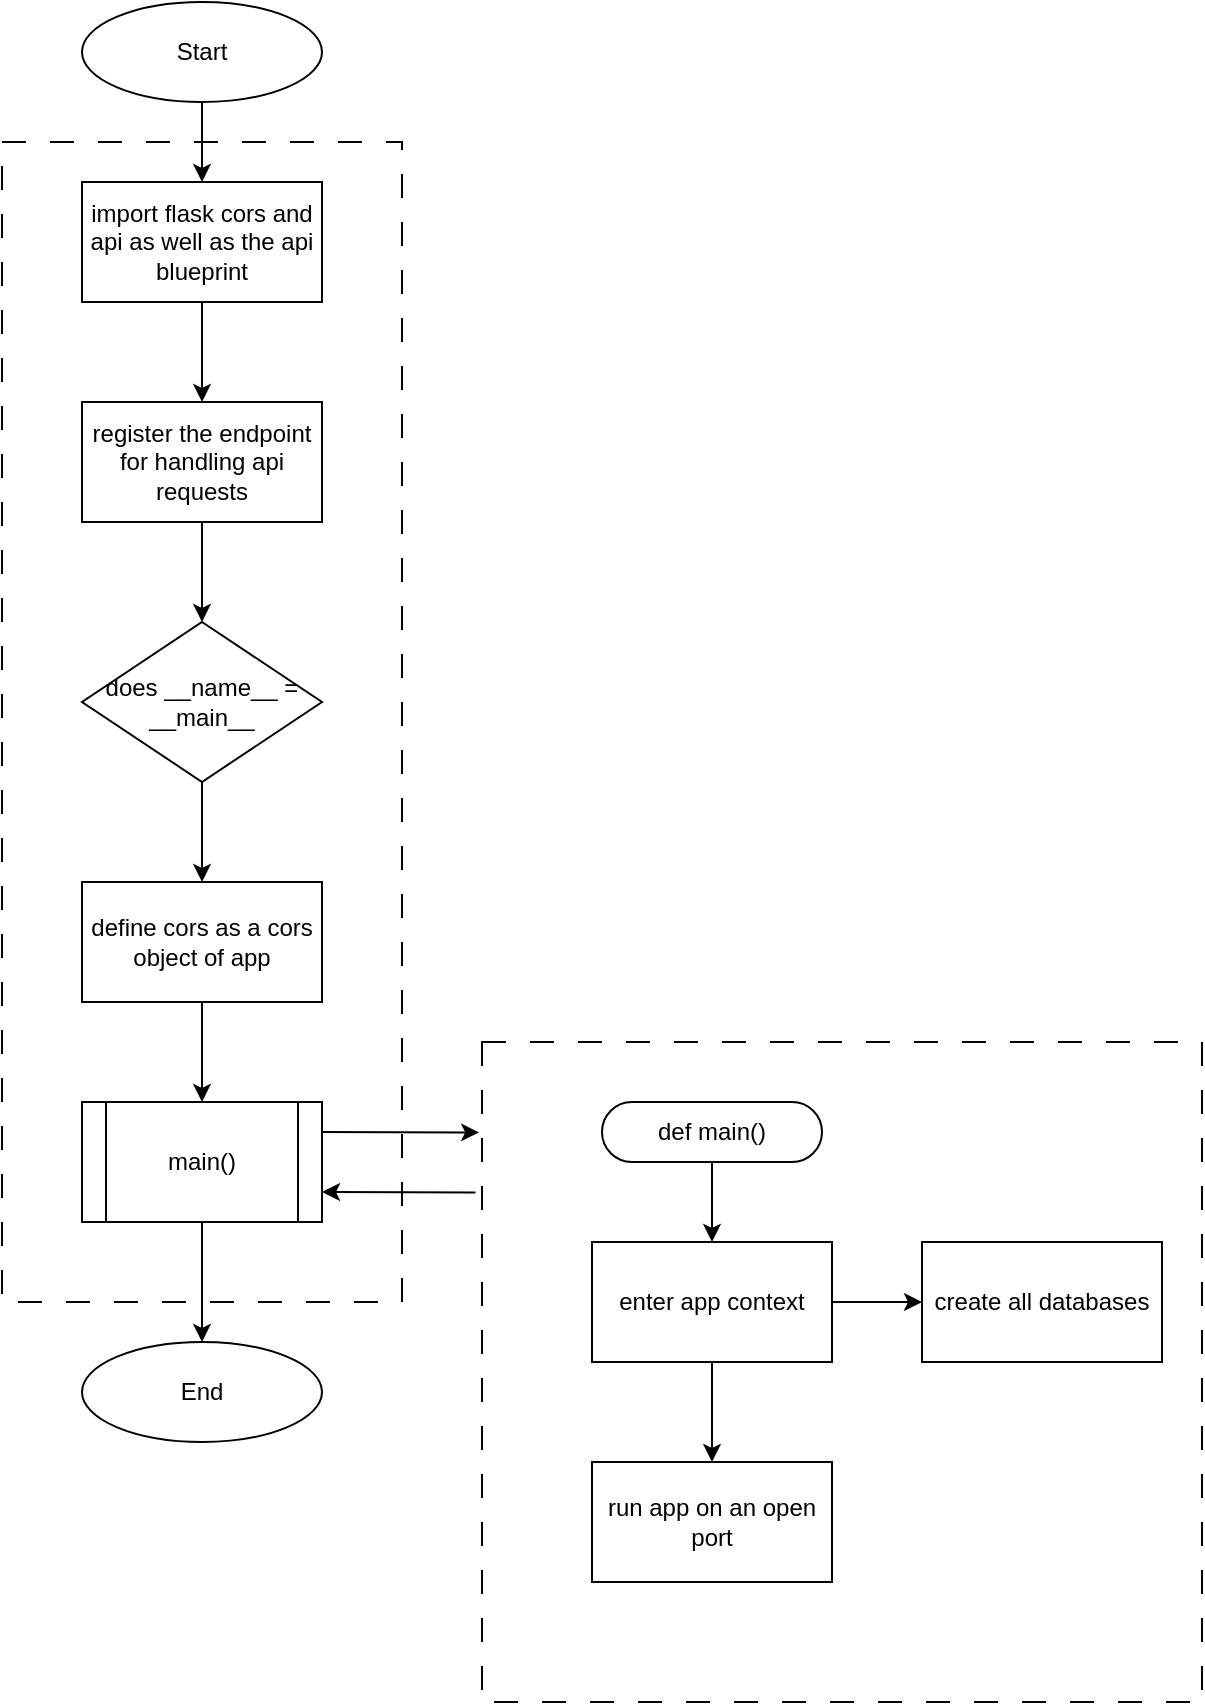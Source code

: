 <mxfile>
    <diagram id="yiXrTxEMO1423oOuJyUf" name="Page-1">
        <mxGraphModel dx="858" dy="1080" grid="1" gridSize="10" guides="1" tooltips="1" connect="1" arrows="1" fold="1" page="1" pageScale="1" pageWidth="850" pageHeight="1100" math="0" shadow="0">
            <root>
                <mxCell id="0"/>
                <mxCell id="1" parent="0"/>
                <mxCell id="26" value="" style="rounded=0;whiteSpace=wrap;html=1;dashed=1;dashPattern=12 12;" vertex="1" parent="1">
                    <mxGeometry x="280" y="550" width="360" height="330" as="geometry"/>
                </mxCell>
                <mxCell id="17" value="" style="rounded=0;whiteSpace=wrap;html=1;dashed=1;dashPattern=12 12;" vertex="1" parent="1">
                    <mxGeometry x="40" y="100" width="200" height="580" as="geometry"/>
                </mxCell>
                <mxCell id="4" value="" style="edgeStyle=none;html=1;" edge="1" parent="1" source="2" target="3">
                    <mxGeometry relative="1" as="geometry"/>
                </mxCell>
                <mxCell id="2" value="import flask cors and api as well as the api blueprint" style="rounded=0;whiteSpace=wrap;html=1;" vertex="1" parent="1">
                    <mxGeometry x="80" y="120" width="120" height="60" as="geometry"/>
                </mxCell>
                <mxCell id="9" value="" style="edgeStyle=none;html=1;" edge="1" parent="1" source="3" target="8">
                    <mxGeometry relative="1" as="geometry"/>
                </mxCell>
                <mxCell id="3" value="register the endpoint for handling api requests" style="rounded=0;whiteSpace=wrap;html=1;" vertex="1" parent="1">
                    <mxGeometry x="80" y="230" width="120" height="60" as="geometry"/>
                </mxCell>
                <mxCell id="7" value="" style="edgeStyle=none;html=1;" edge="1" parent="1" source="6" target="2">
                    <mxGeometry relative="1" as="geometry"/>
                </mxCell>
                <mxCell id="6" value="Start" style="ellipse;whiteSpace=wrap;html=1;" vertex="1" parent="1">
                    <mxGeometry x="80" y="30" width="120" height="50" as="geometry"/>
                </mxCell>
                <mxCell id="11" value="" style="edgeStyle=none;html=1;" edge="1" parent="1" source="8" target="10">
                    <mxGeometry relative="1" as="geometry"/>
                </mxCell>
                <mxCell id="8" value="does __name__ = __main__" style="rhombus;whiteSpace=wrap;html=1;" vertex="1" parent="1">
                    <mxGeometry x="80" y="340" width="120" height="80" as="geometry"/>
                </mxCell>
                <mxCell id="13" value="" style="edgeStyle=none;html=1;" edge="1" parent="1" source="10" target="12">
                    <mxGeometry relative="1" as="geometry"/>
                </mxCell>
                <mxCell id="10" value="define cors as a cors object of app" style="rounded=0;whiteSpace=wrap;html=1;" vertex="1" parent="1">
                    <mxGeometry x="80" y="470" width="120" height="60" as="geometry"/>
                </mxCell>
                <mxCell id="16" value="" style="edgeStyle=none;html=1;" edge="1" parent="1" source="12" target="15">
                    <mxGeometry relative="1" as="geometry"/>
                </mxCell>
                <mxCell id="27" style="edgeStyle=none;html=1;exitX=1;exitY=0.25;exitDx=0;exitDy=0;entryX=-0.004;entryY=0.137;entryDx=0;entryDy=0;entryPerimeter=0;" edge="1" parent="1" source="12" target="26">
                    <mxGeometry relative="1" as="geometry"/>
                </mxCell>
                <mxCell id="28" style="edgeStyle=none;html=1;exitX=1;exitY=0.75;exitDx=0;exitDy=0;entryX=-0.009;entryY=0.228;entryDx=0;entryDy=0;entryPerimeter=0;startArrow=classic;startFill=1;endArrow=none;endFill=0;" edge="1" parent="1" source="12" target="26">
                    <mxGeometry relative="1" as="geometry"/>
                </mxCell>
                <mxCell id="12" value="main()" style="shape=process;whiteSpace=wrap;html=1;backgroundOutline=1;" vertex="1" parent="1">
                    <mxGeometry x="80" y="580" width="120" height="60" as="geometry"/>
                </mxCell>
                <mxCell id="15" value="End" style="ellipse;whiteSpace=wrap;html=1;" vertex="1" parent="1">
                    <mxGeometry x="80" y="700" width="120" height="50" as="geometry"/>
                </mxCell>
                <mxCell id="21" value="" style="edgeStyle=none;html=1;" edge="1" parent="1" source="18" target="20">
                    <mxGeometry relative="1" as="geometry"/>
                </mxCell>
                <mxCell id="18" value="def main()" style="rounded=1;whiteSpace=wrap;html=1;arcSize=50;" vertex="1" parent="1">
                    <mxGeometry x="340" y="580" width="110" height="30" as="geometry"/>
                </mxCell>
                <mxCell id="23" value="" style="edgeStyle=none;html=1;" edge="1" parent="1" source="20" target="22">
                    <mxGeometry relative="1" as="geometry"/>
                </mxCell>
                <mxCell id="25" value="" style="edgeStyle=none;html=1;" edge="1" parent="1" source="20" target="24">
                    <mxGeometry relative="1" as="geometry"/>
                </mxCell>
                <mxCell id="20" value="enter app context" style="rounded=0;whiteSpace=wrap;html=1;" vertex="1" parent="1">
                    <mxGeometry x="335" y="650" width="120" height="60" as="geometry"/>
                </mxCell>
                <mxCell id="22" value="create all databases" style="rounded=0;whiteSpace=wrap;html=1;" vertex="1" parent="1">
                    <mxGeometry x="500" y="650" width="120" height="60" as="geometry"/>
                </mxCell>
                <mxCell id="24" value="run app on an open port" style="rounded=0;whiteSpace=wrap;html=1;" vertex="1" parent="1">
                    <mxGeometry x="335" y="760" width="120" height="60" as="geometry"/>
                </mxCell>
            </root>
        </mxGraphModel>
    </diagram>
</mxfile>